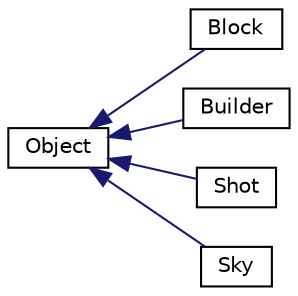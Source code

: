 digraph "Representación gráfica de la clase"
{
  edge [fontname="Helvetica",fontsize="10",labelfontname="Helvetica",labelfontsize="10"];
  node [fontname="Helvetica",fontsize="10",shape=record];
  rankdir="LR";
  Node1 [label="Object",height=0.2,width=0.4,color="black", fillcolor="white", style="filled",URL="$class_object.html",tooltip="Class of all objects."];
  Node1 -> Node2 [dir="back",color="midnightblue",fontsize="10",style="solid",fontname="Helvetica"];
  Node2 [label="Block",height=0.2,width=0.4,color="black", fillcolor="white", style="filled",URL="$class_block.html",tooltip="Class of blocks."];
  Node1 -> Node3 [dir="back",color="midnightblue",fontsize="10",style="solid",fontname="Helvetica"];
  Node3 [label="Builder",height=0.2,width=0.4,color="black", fillcolor="white", style="filled",URL="$class_builder.html",tooltip="Class of the builders."];
  Node1 -> Node4 [dir="back",color="midnightblue",fontsize="10",style="solid",fontname="Helvetica"];
  Node4 [label="Shot",height=0.2,width=0.4,color="black", fillcolor="white", style="filled",URL="$class_shot.html",tooltip="Class of the shot."];
  Node1 -> Node5 [dir="back",color="midnightblue",fontsize="10",style="solid",fontname="Helvetica"];
  Node5 [label="Sky",height=0.2,width=0.4,color="black", fillcolor="white", style="filled",URL="$class_sky.html",tooltip="Class of the builders."];
}
